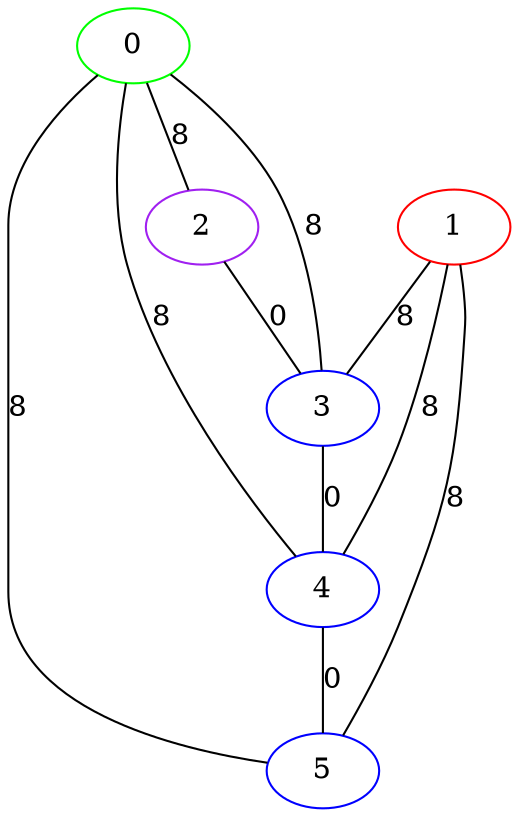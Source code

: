 graph "" {
0 [color=green, weight=2];
1 [color=red, weight=1];
2 [color=purple, weight=4];
3 [color=blue, weight=3];
4 [color=blue, weight=3];
5 [color=blue, weight=3];
0 -- 2  [key=0, label=8];
0 -- 3  [key=0, label=8];
0 -- 4  [key=0, label=8];
0 -- 5  [key=0, label=8];
1 -- 3  [key=0, label=8];
1 -- 4  [key=0, label=8];
1 -- 5  [key=0, label=8];
2 -- 3  [key=0, label=0];
3 -- 4  [key=0, label=0];
4 -- 5  [key=0, label=0];
}
